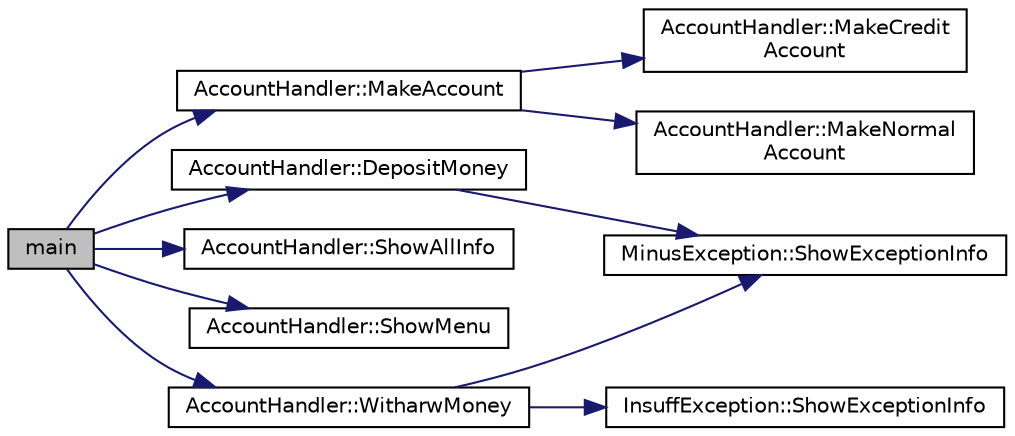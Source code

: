 digraph "main"
{
 // LATEX_PDF_SIZE
  edge [fontname="Helvetica",fontsize="10",labelfontname="Helvetica",labelfontsize="10"];
  node [fontname="Helvetica",fontsize="10",shape=record];
  rankdir="LR";
  Node1 [label="main",height=0.2,width=0.4,color="black", fillcolor="grey75", style="filled", fontcolor="black",tooltip=" "];
  Node1 -> Node2 [color="midnightblue",fontsize="10",style="solid",fontname="Helvetica"];
  Node2 [label="AccountHandler::DepositMoney",height=0.2,width=0.4,color="black", fillcolor="white", style="filled",URL="$class_account_handler.html#a6e26960a031ab5177673975482c15165",tooltip=" "];
  Node2 -> Node3 [color="midnightblue",fontsize="10",style="solid",fontname="Helvetica"];
  Node3 [label="MinusException::ShowExceptionInfo",height=0.2,width=0.4,color="black", fillcolor="white", style="filled",URL="$class_minus_exception.html#a1725d869e54cc51f624495780c428f52",tooltip=" "];
  Node1 -> Node4 [color="midnightblue",fontsize="10",style="solid",fontname="Helvetica"];
  Node4 [label="AccountHandler::MakeAccount",height=0.2,width=0.4,color="black", fillcolor="white", style="filled",URL="$class_account_handler.html#a8d52fd7d9d898db9da9fceec89f08e94",tooltip=" "];
  Node4 -> Node5 [color="midnightblue",fontsize="10",style="solid",fontname="Helvetica"];
  Node5 [label="AccountHandler::MakeCredit\lAccount",height=0.2,width=0.4,color="black", fillcolor="white", style="filled",URL="$class_account_handler.html#ad4384a864bfdb13eb413bf6982c07273",tooltip=" "];
  Node4 -> Node6 [color="midnightblue",fontsize="10",style="solid",fontname="Helvetica"];
  Node6 [label="AccountHandler::MakeNormal\lAccount",height=0.2,width=0.4,color="black", fillcolor="white", style="filled",URL="$class_account_handler.html#a1126f771f11321902a04f5ac82fa7834",tooltip=" "];
  Node1 -> Node7 [color="midnightblue",fontsize="10",style="solid",fontname="Helvetica"];
  Node7 [label="AccountHandler::ShowAllInfo",height=0.2,width=0.4,color="black", fillcolor="white", style="filled",URL="$class_account_handler.html#a1b3cd6b653ffc8f55df236a0f4878282",tooltip=" "];
  Node1 -> Node8 [color="midnightblue",fontsize="10",style="solid",fontname="Helvetica"];
  Node8 [label="AccountHandler::ShowMenu",height=0.2,width=0.4,color="black", fillcolor="white", style="filled",URL="$class_account_handler.html#a2b62b0737cf5f63c4a875534012152e5",tooltip=" "];
  Node1 -> Node9 [color="midnightblue",fontsize="10",style="solid",fontname="Helvetica"];
  Node9 [label="AccountHandler::WitharwMoney",height=0.2,width=0.4,color="black", fillcolor="white", style="filled",URL="$class_account_handler.html#aad473ca825b506a1c2a5e6f2f89098d7",tooltip=" "];
  Node9 -> Node3 [color="midnightblue",fontsize="10",style="solid",fontname="Helvetica"];
  Node9 -> Node10 [color="midnightblue",fontsize="10",style="solid",fontname="Helvetica"];
  Node10 [label="InsuffException::ShowExceptionInfo",height=0.2,width=0.4,color="black", fillcolor="white", style="filled",URL="$class_insuff_exception.html#a7b54ff8c097bae8886dd6ccaa47bccf3",tooltip=" "];
}
